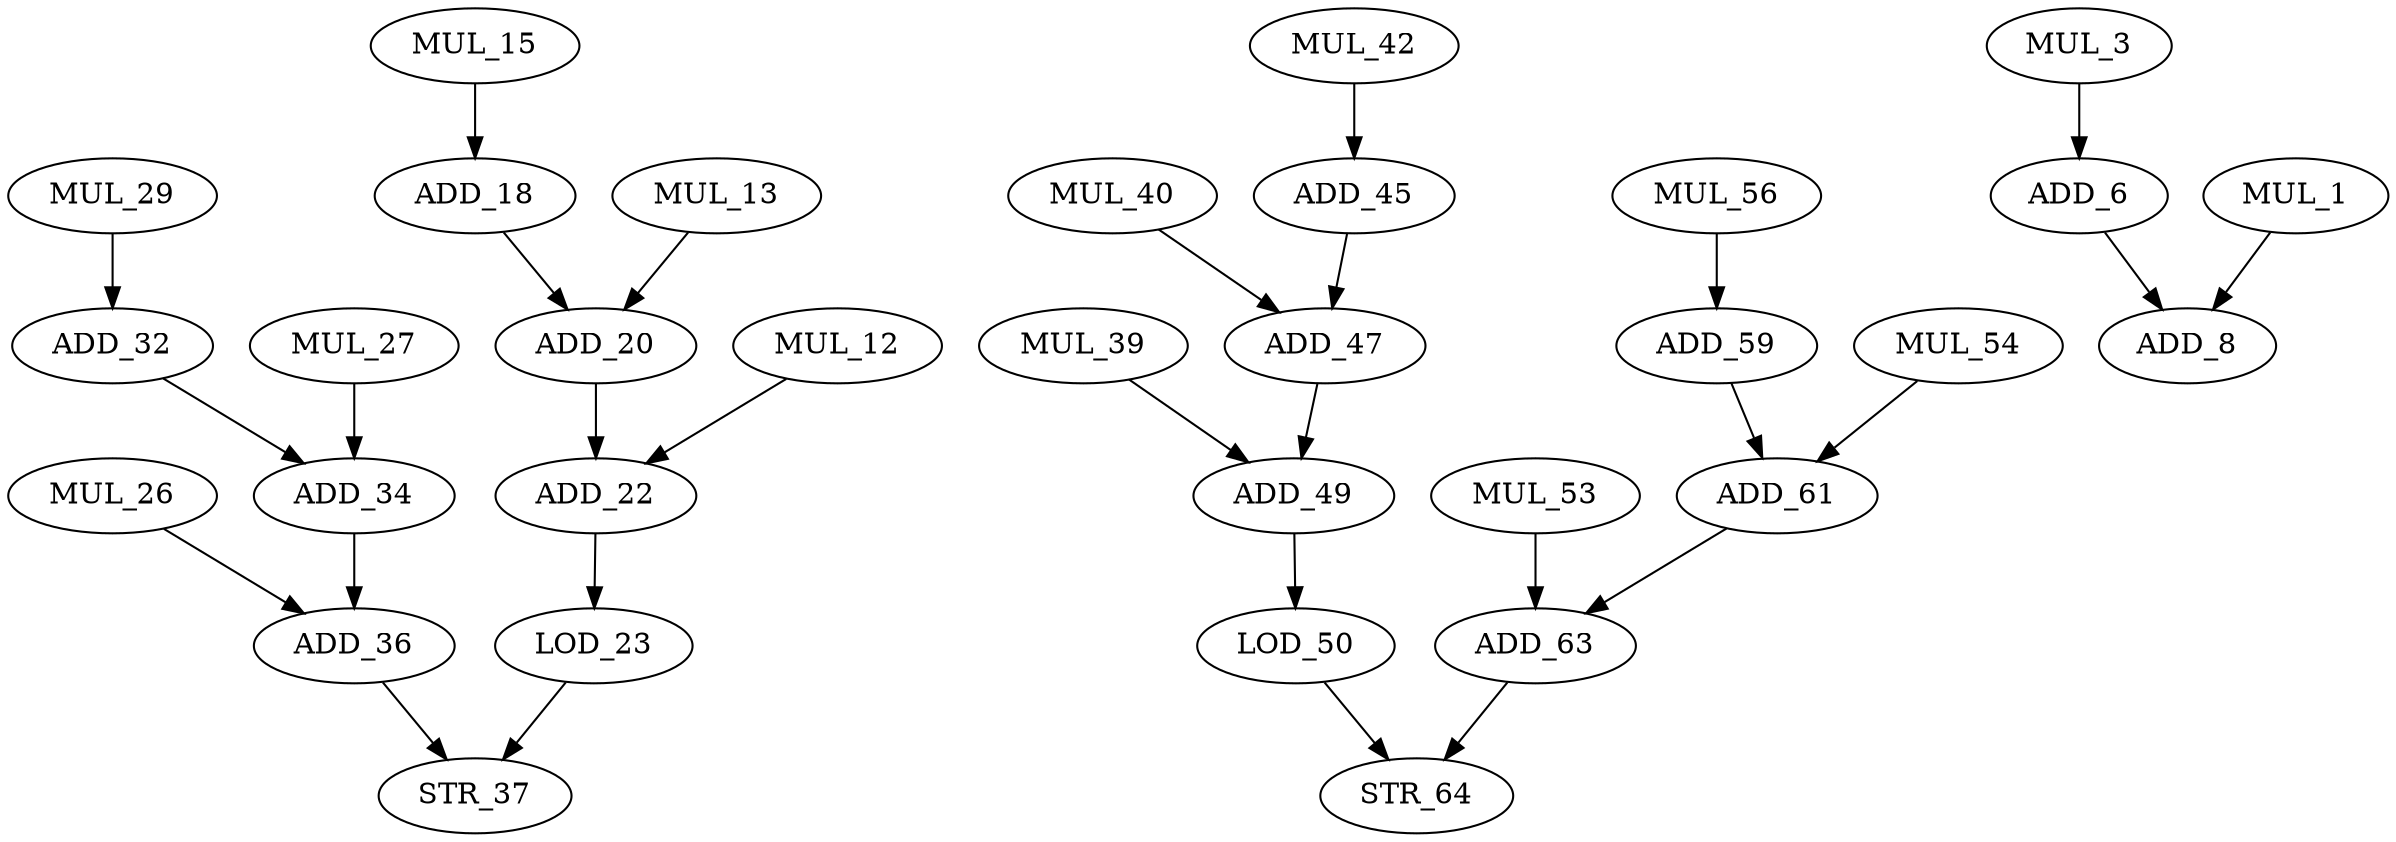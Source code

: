 digraph motion_vectors {
    ADD_22 [label = ADD_22;];
    ADD_61 [label = ADD_61;];
    ADD_49 [label = ADD_49;];
    ADD_63 [label = ADD_63;];
    ADD_36 [label = ADD_36;];
    ADD_18 [label = ADD_18;];
    MUL_26 [label = MUL_26;];
    ADD_34 [label = ADD_34;];
    STR_64 [label = STR_64;];
    ADD_59 [label = ADD_59;];
    MUL_3 [label = MUL_3;];
    MUL_15 [label = MUL_15;];
    ADD_32 [label = ADD_32;];
    ADD_6 [label = ADD_6;];
    ADD_20 [label = ADD_20;];
    MUL_39 [label = MUL_39;];
    MUL_56 [label = MUL_56;];
    MUL_40 [label = MUL_40;];
    STR_37 [label = STR_37;];
    MUL_29 [label = MUL_29;];
    MUL_13 [label = MUL_13;];
    ADD_45 [label = ADD_45;];
    MUL_54 [label = MUL_54;];
    LOD_23 [label = LOD_23;];
    LOD_50 [label = LOD_50;];
    MUL_1 [label = MUL_1;];
    MUL_12 [label = MUL_12;];
    MUL_53 [label = MUL_53;];
    ADD_8 [label = ADD_8;];
    MUL_27 [label = MUL_27;];
    ADD_47 [label = ADD_47;];
    MUL_42 [label = MUL_42;];
	
    ADD_36 -> STR_37 [name = 0;];
    MUL_13 -> ADD_20 [name = 1;];
    ADD_59 -> ADD_61 [name = 2;];
    MUL_3 -> ADD_6 [name = 3;];
    LOD_23 -> STR_37 [name = 4;];
    MUL_40 -> ADD_47 [name = 5;];
    MUL_42 -> ADD_45 [name = 6;];
    MUL_53 -> ADD_63 [name = 7;];
    MUL_54 -> ADD_61 [name = 8;];
    ADD_34 -> ADD_36 [name = 9;];
    ADD_61 -> ADD_63 [name = 10;];
    MUL_15 -> ADD_18 [name = 11;];
    ADD_49 -> LOD_50 [name = 12;];
    ADD_18 -> ADD_20 [name = 13;];
    LOD_50 -> STR_64 [name = 14;];
    MUL_12 -> ADD_22 [name = 15;];
    ADD_63 -> STR_64 [name = 16;];
    MUL_39 -> ADD_49 [name = 17;];
    MUL_56 -> ADD_59 [name = 18;];
    MUL_26 -> ADD_36 [name = 19;];
    ADD_20 -> ADD_22 [name = 20;];
    ADD_32 -> ADD_34 [name = 21;];
    MUL_29 -> ADD_32 [name = 22;];
    MUL_1 -> ADD_8 [name = 23;];
    ADD_6 -> ADD_8 [name = 24;];
    MUL_27 -> ADD_34 [name = 25;];
    ADD_47 -> ADD_49 [name = 26;];
    ADD_22 -> LOD_23 [name = 27;];
    ADD_45 -> ADD_47 [name = 28;];
}